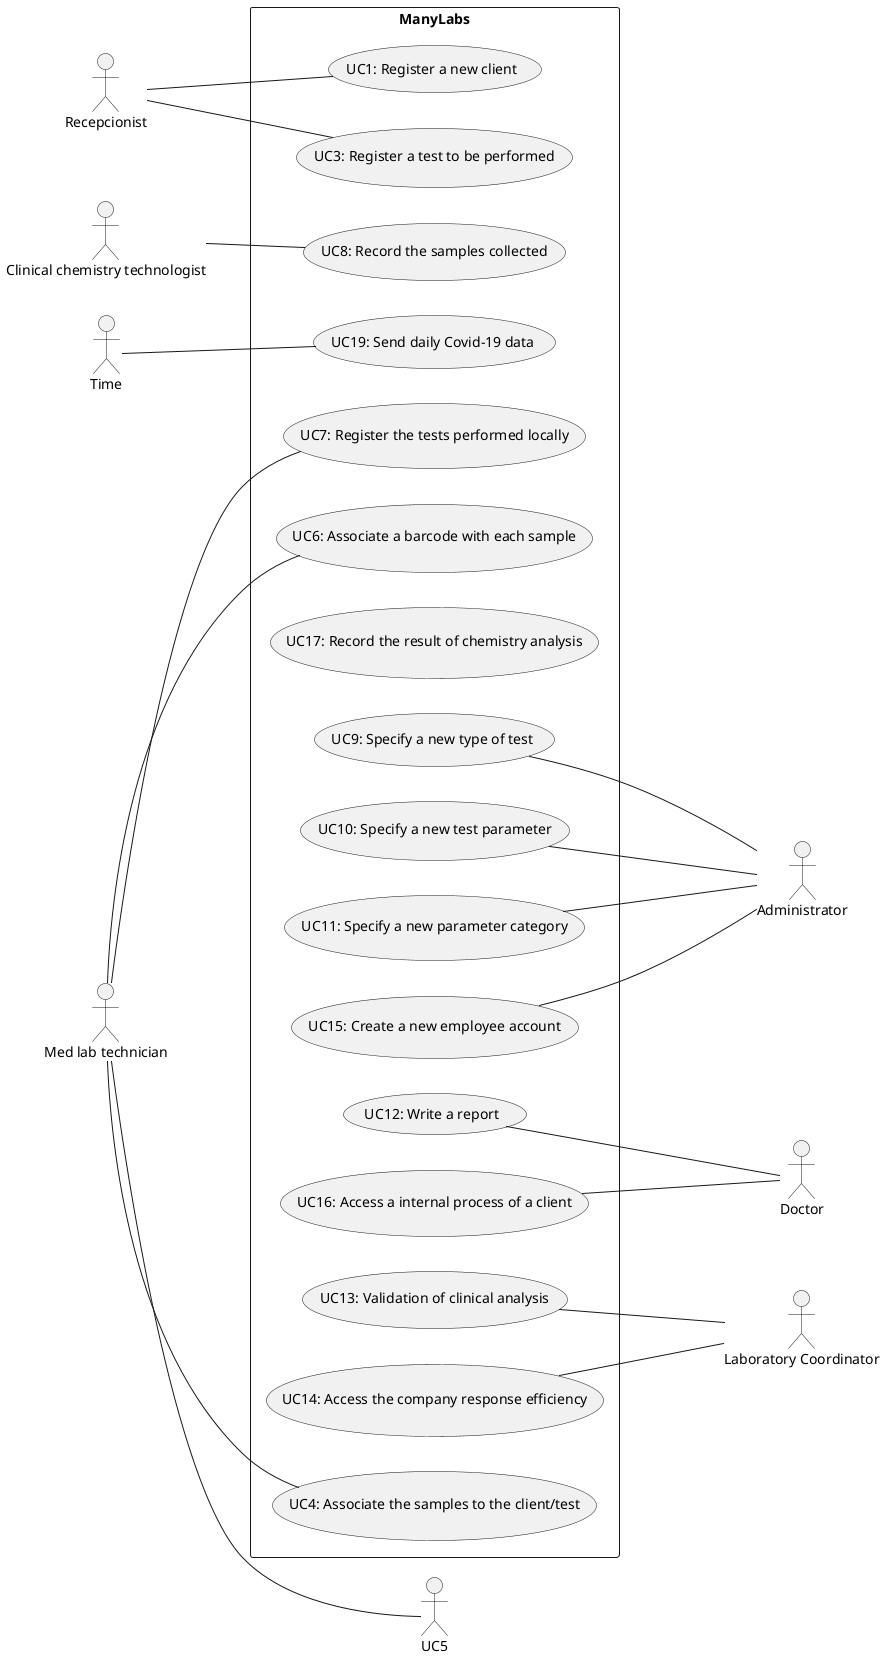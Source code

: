 @startuml
'https://plantuml.com/use-case-diagram
left to right direction
actor "Administrator" as Adm
actor "Recepcionist" as Recp
actor "Med lab technician" as MedLab
actor "Clinical chemistry technologist" as ClinTec
actor "Doctor" as Doc
actor "Laboratory Coordinator" as LabCod
actor "Time" as Time


rectangle ManyLabs{

usecase "UC1: Register a new client" as UC1
usecase "UC3: Register a test to be performed" as UC3
usecase "UC4: Associate the samples to the client/test" as UC4
usecase "UC8: Record the samples collected" as UC8
usecase "UC6: Associate a barcode with each sample" as UC6
usecase "UC7: Register the tests performed locally" as UC7
usecase "UC17: Record the result of chemistry analysis" as UC17
usecase "UC9: Specify a new type of test" as UC9
usecase "UC10: Specify a new test parameter" as UC10
usecase "UC11: Specify a new parameter category" as UC11
usecase "UC12: Write a report" as UC12
usecase "UC13: Validation of clinical analysis" as UC13
usecase "UC14: Access the company response efficiency" as UC14
usecase "UC15: Create a new employee account" as UC15
usecase "UC16: Access a internal process of a client" as UC16
usecase "UC19: Send daily Covid-19 data" as UC19

}

Recp -- UC1
Recp -- UC3
MedLab -- UC4
MedLab -- UC5
MedLab -- UC6
MedLab -- UC7
ClinTec -- UC8
UC9 --- Adm
UC10 --- Adm
UC11 --- Adm
UC16 --- Doc
UC15 --- Adm
UC12 --- Doc
UC13 --- LabCod
UC14 --- LabCod
Time -- UC19







@enduml